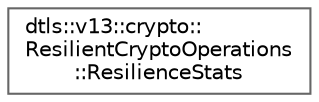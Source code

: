 digraph "Graphical Class Hierarchy"
{
 // LATEX_PDF_SIZE
  bgcolor="transparent";
  edge [fontname=Helvetica,fontsize=10,labelfontname=Helvetica,labelfontsize=10];
  node [fontname=Helvetica,fontsize=10,shape=box,height=0.2,width=0.4];
  rankdir="LR";
  Node0 [id="Node000000",label="dtls::v13::crypto::\lResilientCryptoOperations\l::ResilienceStats",height=0.2,width=0.4,color="grey40", fillcolor="white", style="filled",URL="$structdtls_1_1v13_1_1crypto_1_1ResilientCryptoOperations_1_1ResilienceStats.html",tooltip=" "];
}
